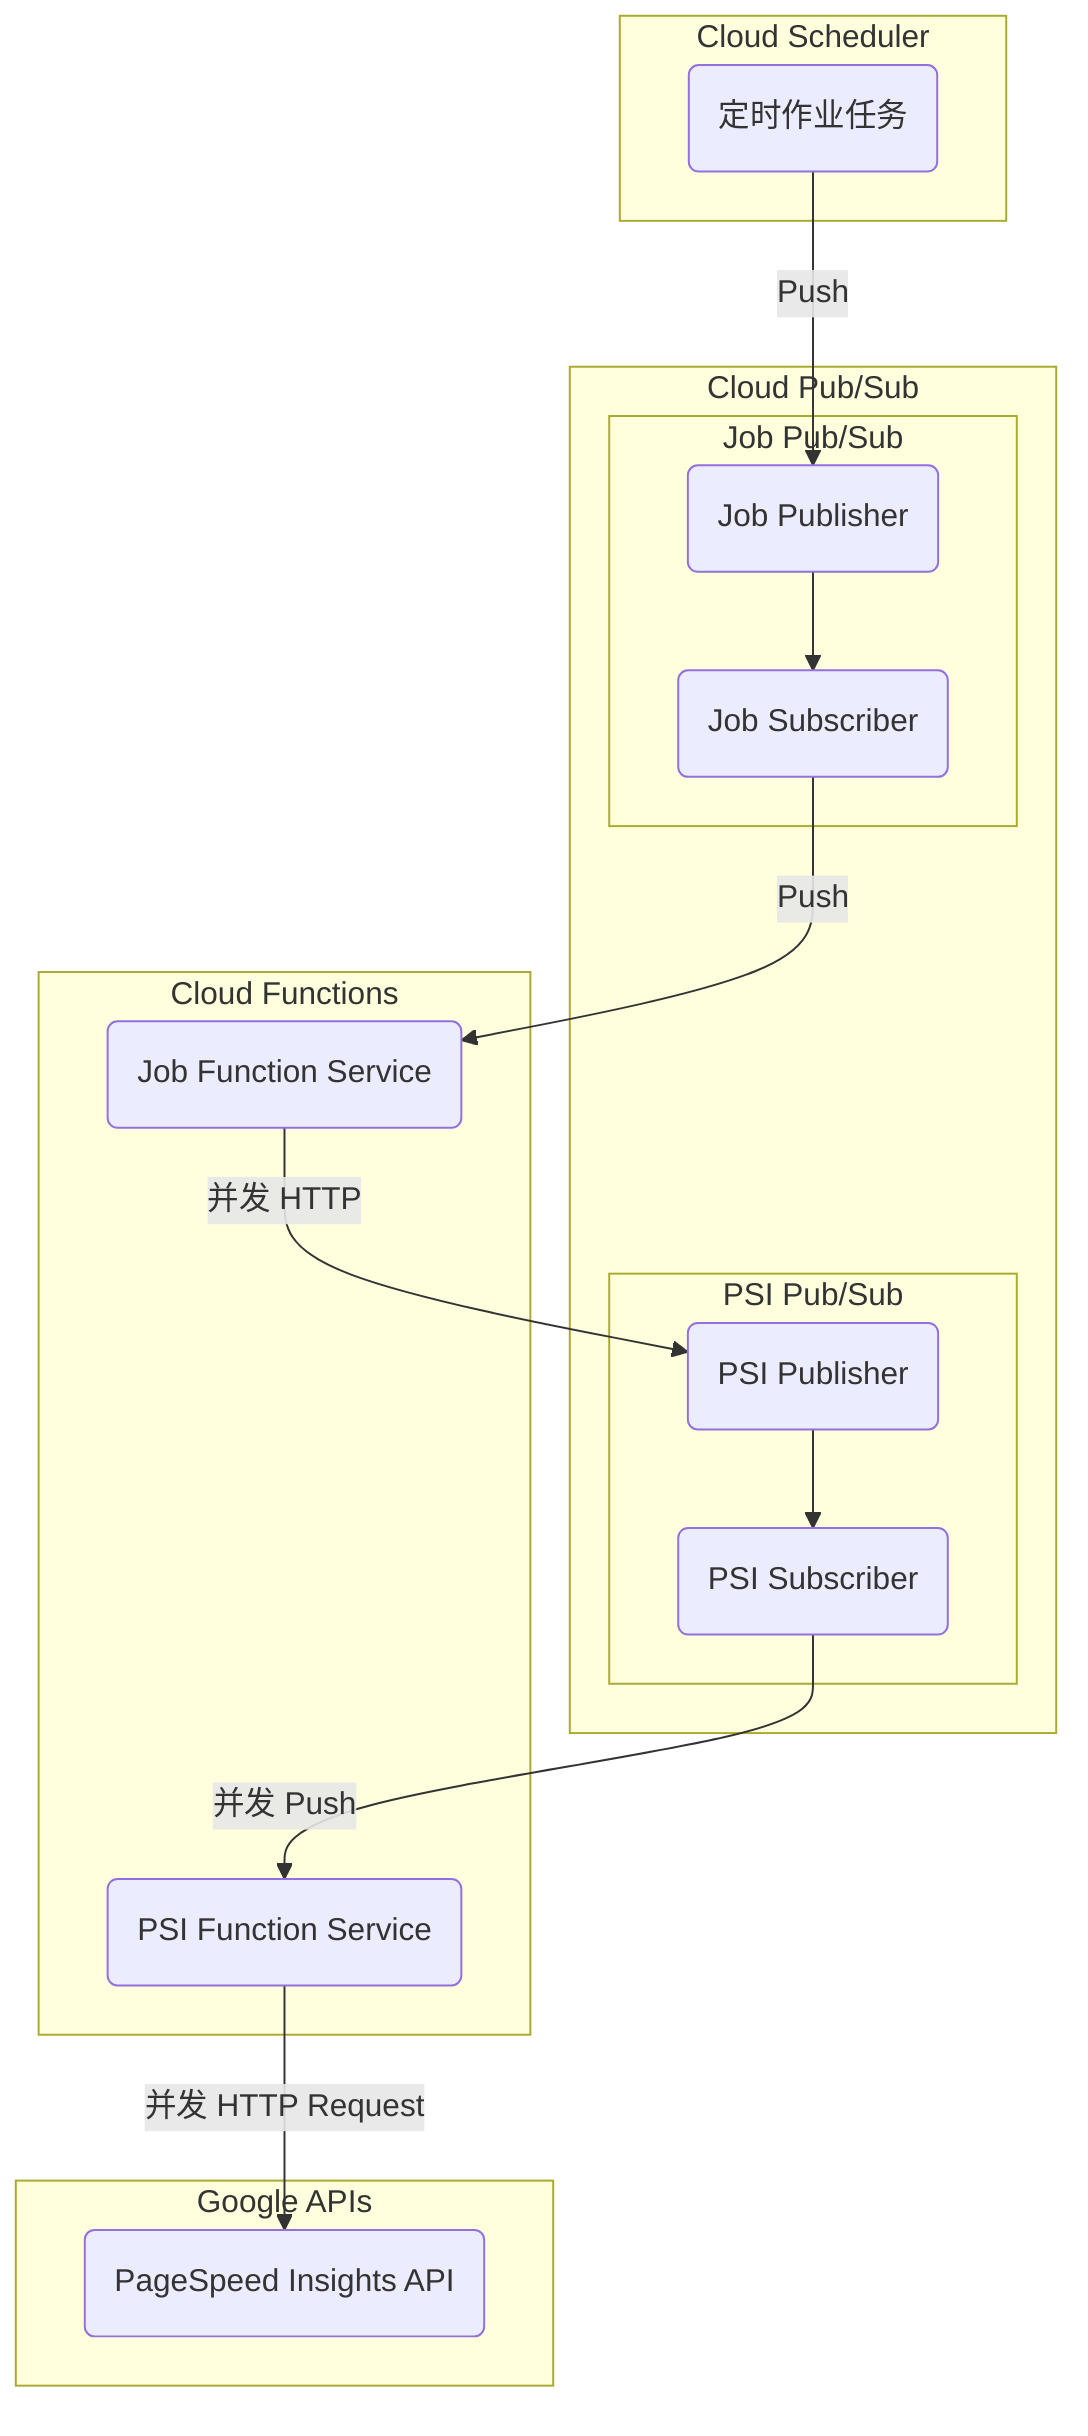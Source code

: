 graph TB
    Job(定时作业任务)
    CPS_Job_P(Job Publisher)
    CPS_Job_S(Job Subscriber)
    CPS_PSI_P(PSI Publisher)
    CPS_PSI_S(PSI Subscriber)
    CF_Job(Job Function Service)
    CF_PSI(PSI Function Service)
    GAPI_PSI(PageSpeed Insights API)

    Job -->|Push| CPS_Job_P
    CPS_Job_S -->|Push| CF_Job
    CF_Job -->| 并发 HTTP | CPS_PSI_P
    CPS_PSI_S -->| 并发 Push | CF_PSI
    CF_PSI -->| 并发 HTTP Request | GAPI_PSI

    subgraph Cloud Scheduler
        Job
    end

    subgraph Cloud Pub/Sub
    subgraph Job Pub/Sub
    CPS_Job_P --> CPS_Job_S
    end

    subgraph PSI Pub/Sub
    CPS_PSI_P --> CPS_PSI_S
    end
    end

    subgraph Cloud Functions
    CF_Job
    CF_PSI
    end

    subgraph Google APIs
    GAPI_PSI
    end